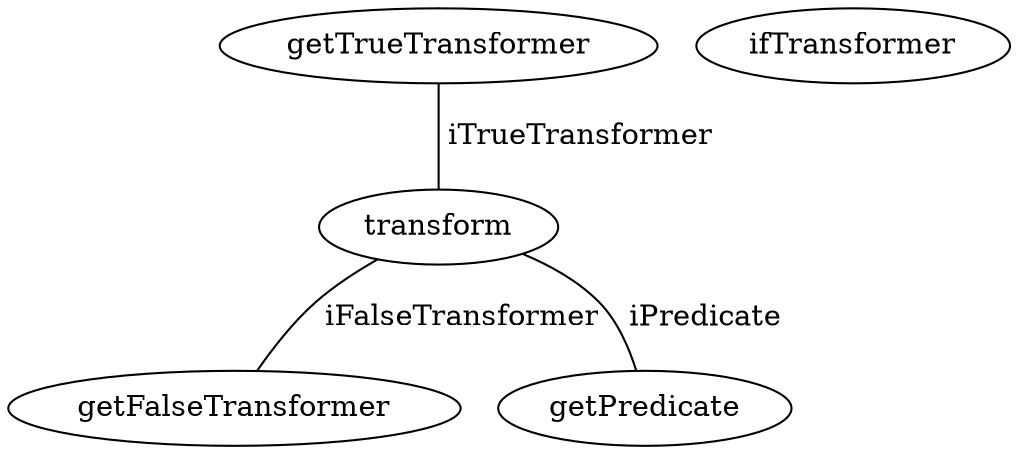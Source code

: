 digraph G {
getTrueTransformer;
transform;
getFalseTransformer;
getPredicate;
ifTransformer;
getTrueTransformer -> transform [label=" iTrueTransformer", dir=none];
transform -> getFalseTransformer [label=" iFalseTransformer", dir=none];
transform -> getPredicate [label=" iPredicate", dir=none];
}